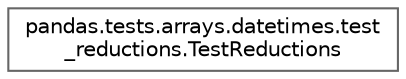 digraph "Graphical Class Hierarchy"
{
 // LATEX_PDF_SIZE
  bgcolor="transparent";
  edge [fontname=Helvetica,fontsize=10,labelfontname=Helvetica,labelfontsize=10];
  node [fontname=Helvetica,fontsize=10,shape=box,height=0.2,width=0.4];
  rankdir="LR";
  Node0 [id="Node000000",label="pandas.tests.arrays.datetimes.test\l_reductions.TestReductions",height=0.2,width=0.4,color="grey40", fillcolor="white", style="filled",URL="$d9/d2f/classpandas_1_1tests_1_1arrays_1_1datetimes_1_1test__reductions_1_1TestReductions.html",tooltip=" "];
}
